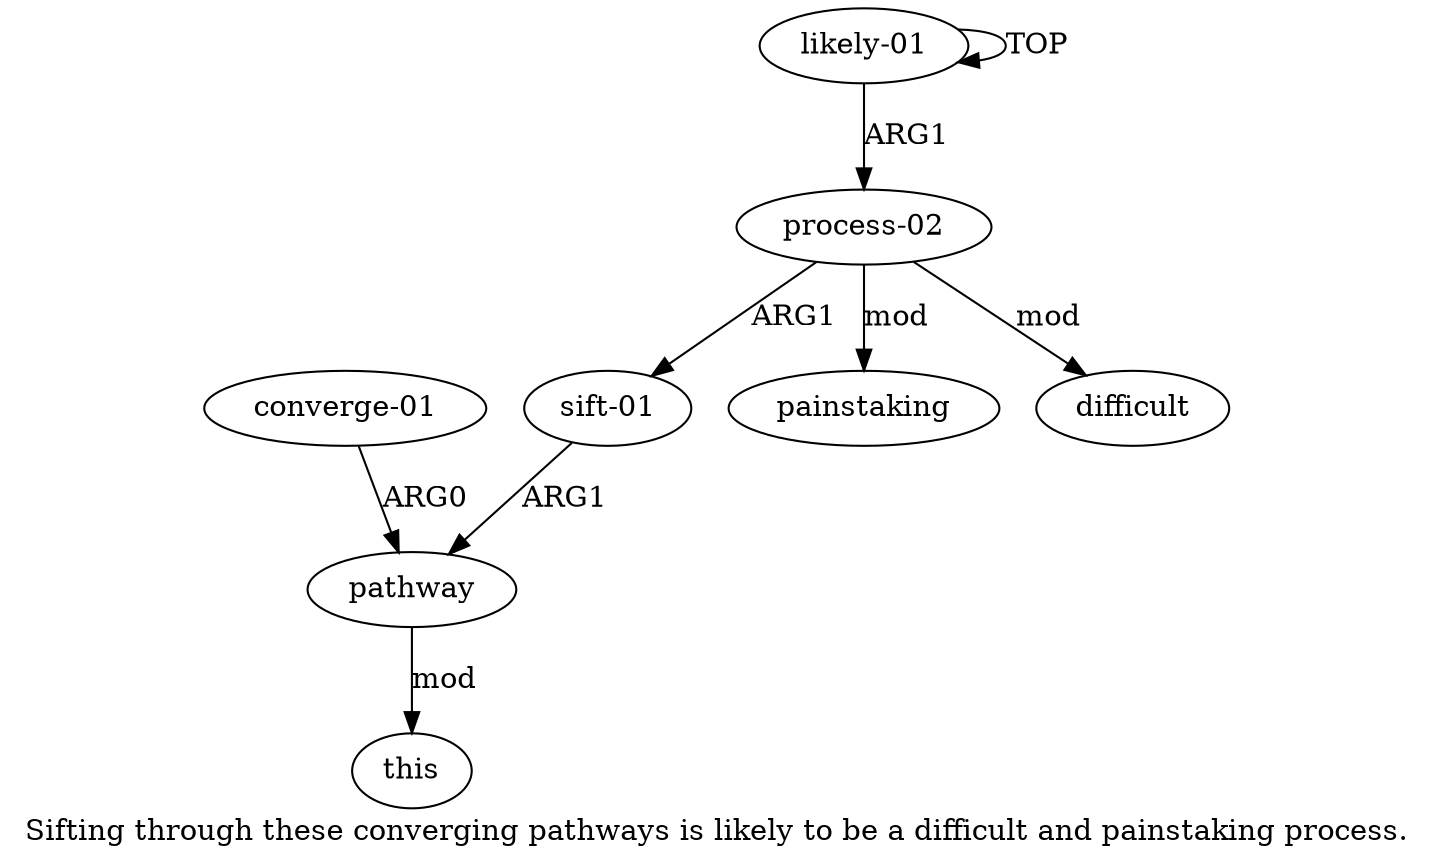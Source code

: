 digraph  {
	graph [label="Sifting through these converging pathways is likely to be a difficult and painstaking process."];
	node [label="\N"];
	a1	 [color=black,
		gold_ind=1,
		gold_label="process-02",
		label="process-02",
		test_ind=1,
		test_label="process-02"];
	a2	 [color=black,
		gold_ind=2,
		gold_label="sift-01",
		label="sift-01",
		test_ind=2,
		test_label="sift-01"];
	a1 -> a2 [key=0,
	color=black,
	gold_label=ARG1,
	label=ARG1,
	test_label=ARG1];
a7 [color=black,
	gold_ind=7,
	gold_label=painstaking,
	label=painstaking,
	test_ind=7,
	test_label=painstaking];
a1 -> a7 [key=0,
color=black,
gold_label=mod,
label=mod,
test_label=mod];
a6 [color=black,
gold_ind=6,
gold_label=difficult,
label=difficult,
test_ind=6,
test_label=difficult];
a1 -> a6 [key=0,
color=black,
gold_label=mod,
label=mod,
test_label=mod];
a0 [color=black,
gold_ind=0,
gold_label="likely-01",
label="likely-01",
test_ind=0,
test_label="likely-01"];
a0 -> a1 [key=0,
color=black,
gold_label=ARG1,
label=ARG1,
test_label=ARG1];
a0 -> a0 [key=0,
color=black,
gold_label=TOP,
label=TOP,
test_label=TOP];
a3 [color=black,
gold_ind=3,
gold_label=pathway,
label=pathway,
test_ind=3,
test_label=pathway];
a5 [color=black,
gold_ind=5,
gold_label=this,
label=this,
test_ind=5,
test_label=this];
a3 -> a5 [key=0,
color=black,
gold_label=mod,
label=mod,
test_label=mod];
a2 -> a3 [key=0,
color=black,
gold_label=ARG1,
label=ARG1,
test_label=ARG1];
a4 [color=black,
gold_ind=4,
gold_label="converge-01",
label="converge-01",
test_ind=4,
test_label="converge-01"];
a4 -> a3 [key=0,
color=black,
gold_label=ARG0,
label=ARG0,
test_label=ARG0];
}
